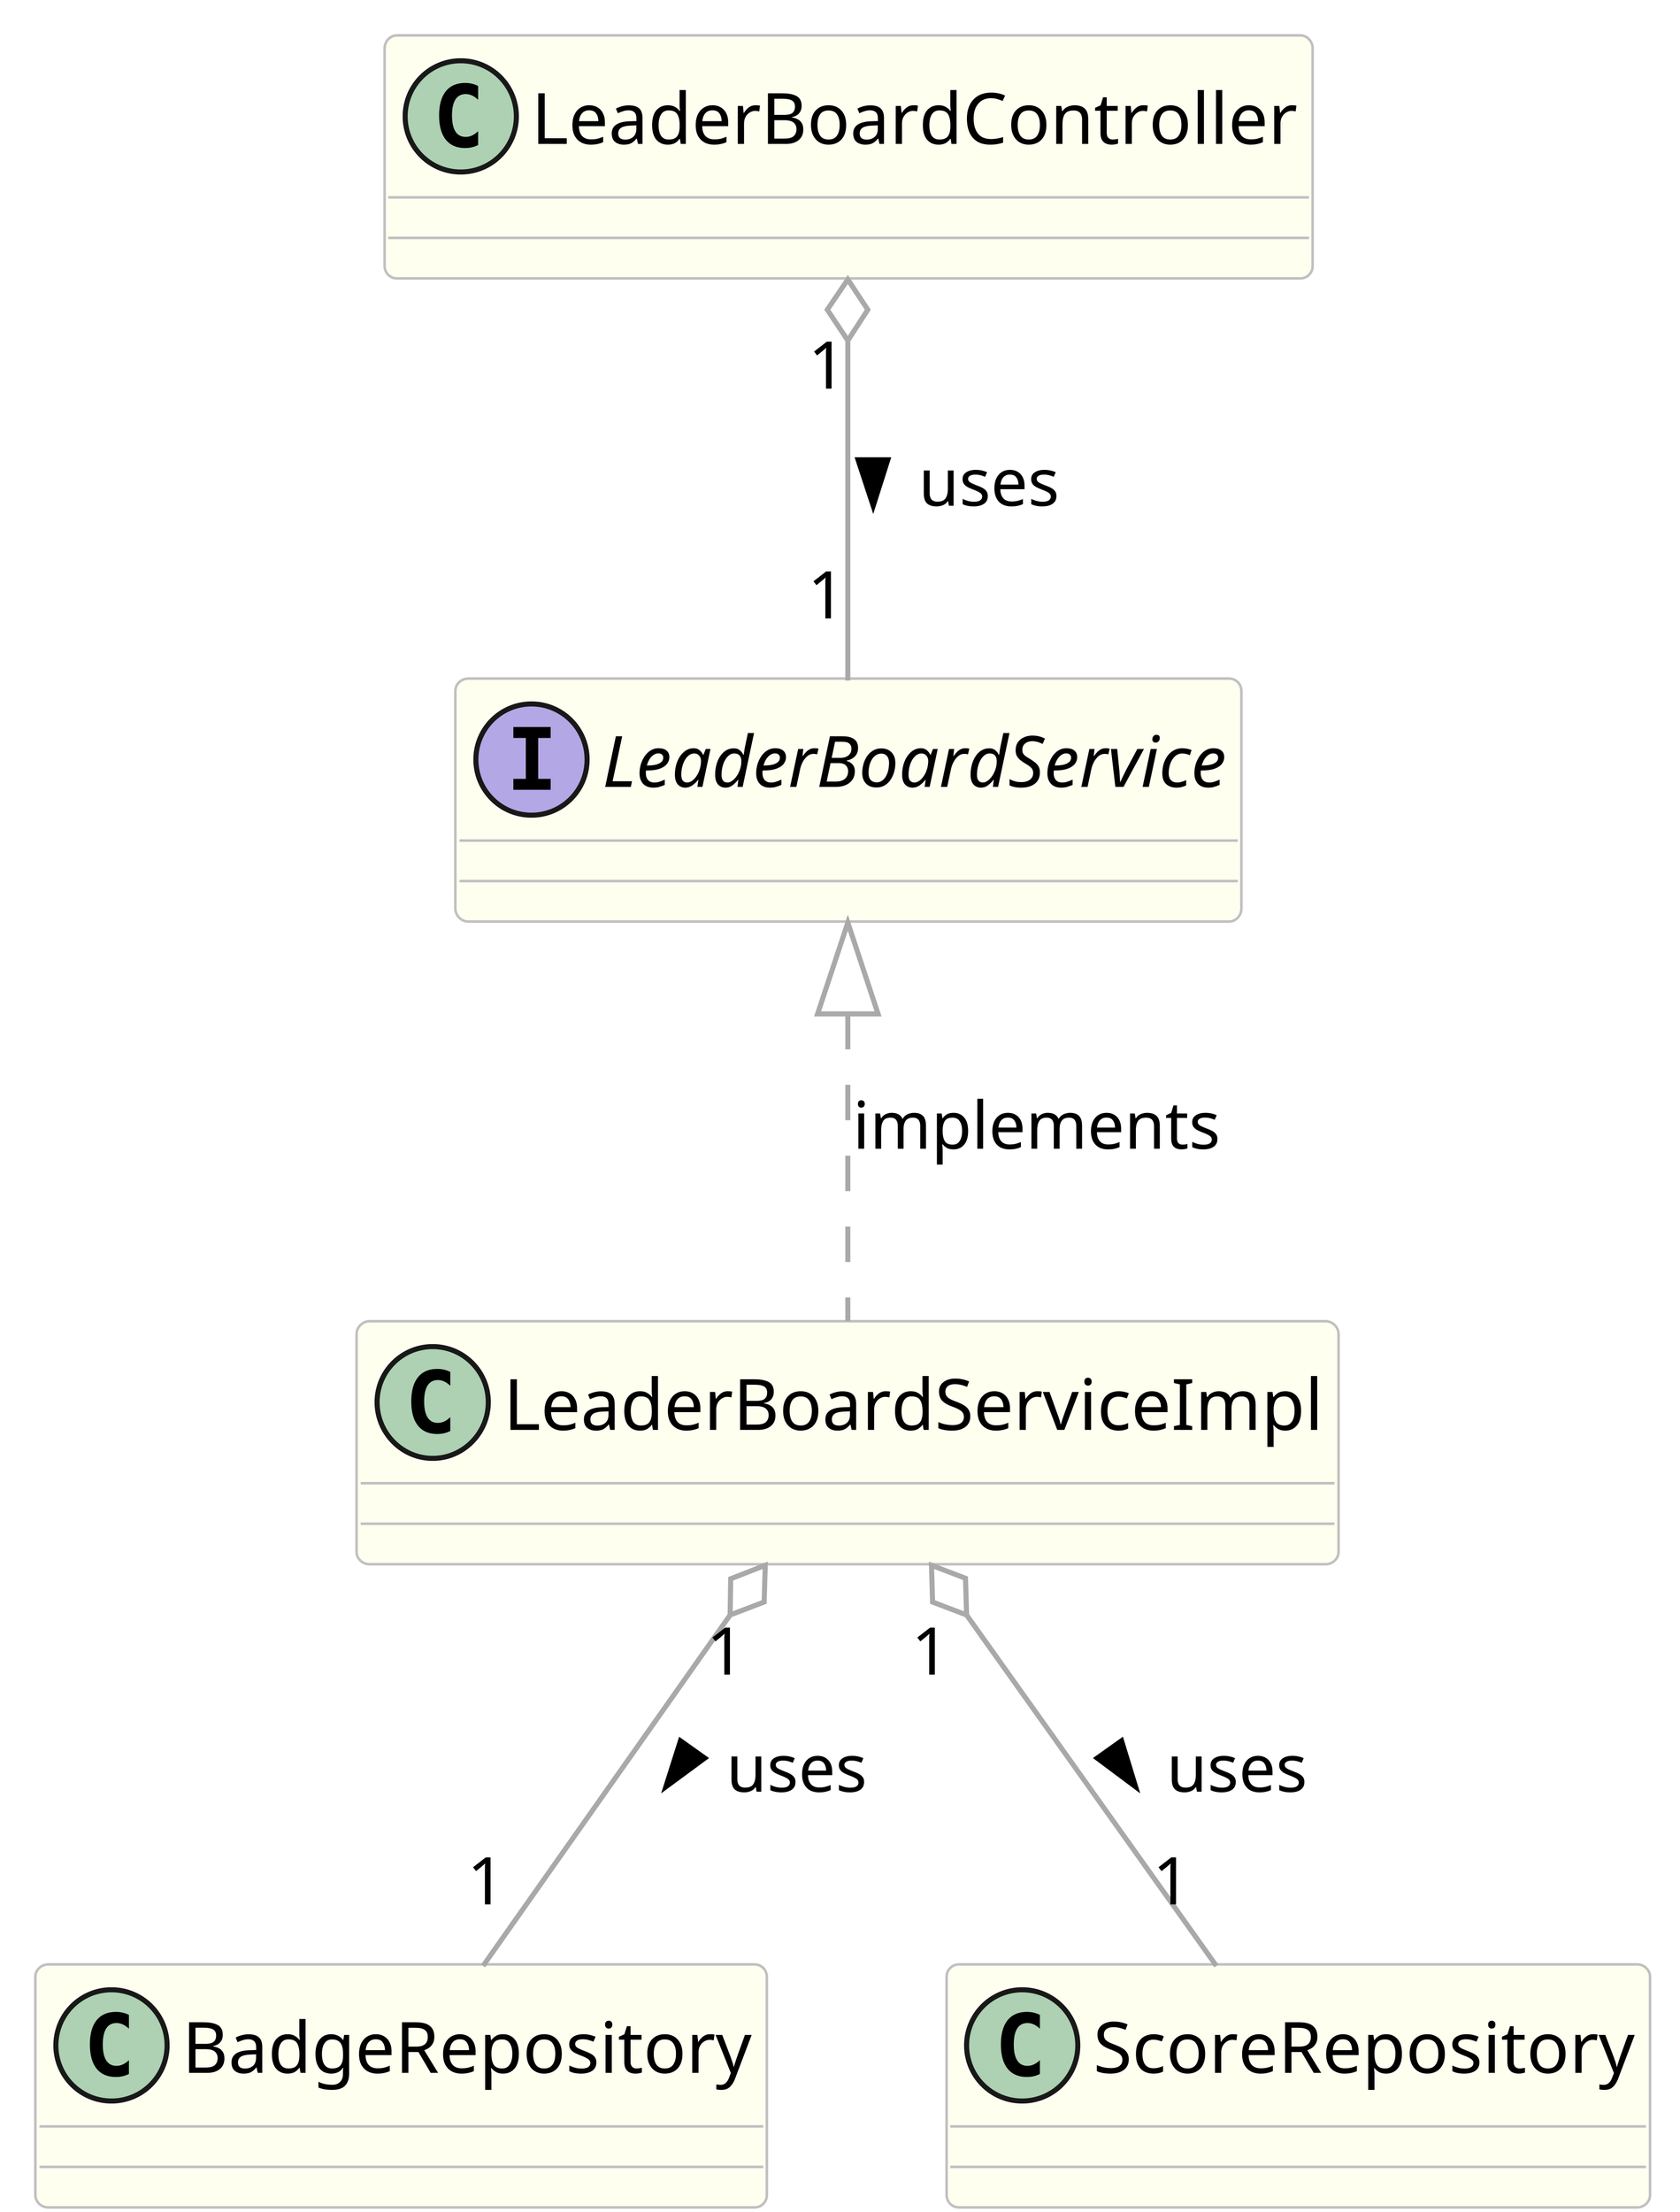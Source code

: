 @startuml
skinparam dpi 300
scale 3
skinparam class {
BackgroundColor Ivory
ArrowColor DarkGrey
BorderColor Silver
}

interface LeaderBoardService

LeaderBoardController "1" o-- "1" LeaderBoardService : uses >
LeaderBoardServiceImpl .up.|> LeaderBoardService : implements
LeaderBoardServiceImpl "1" o-down- "1" BadgeRepository : uses >
LeaderBoardServiceImpl "1" o-down- "1" ScoreRepository : uses >
@enduml
